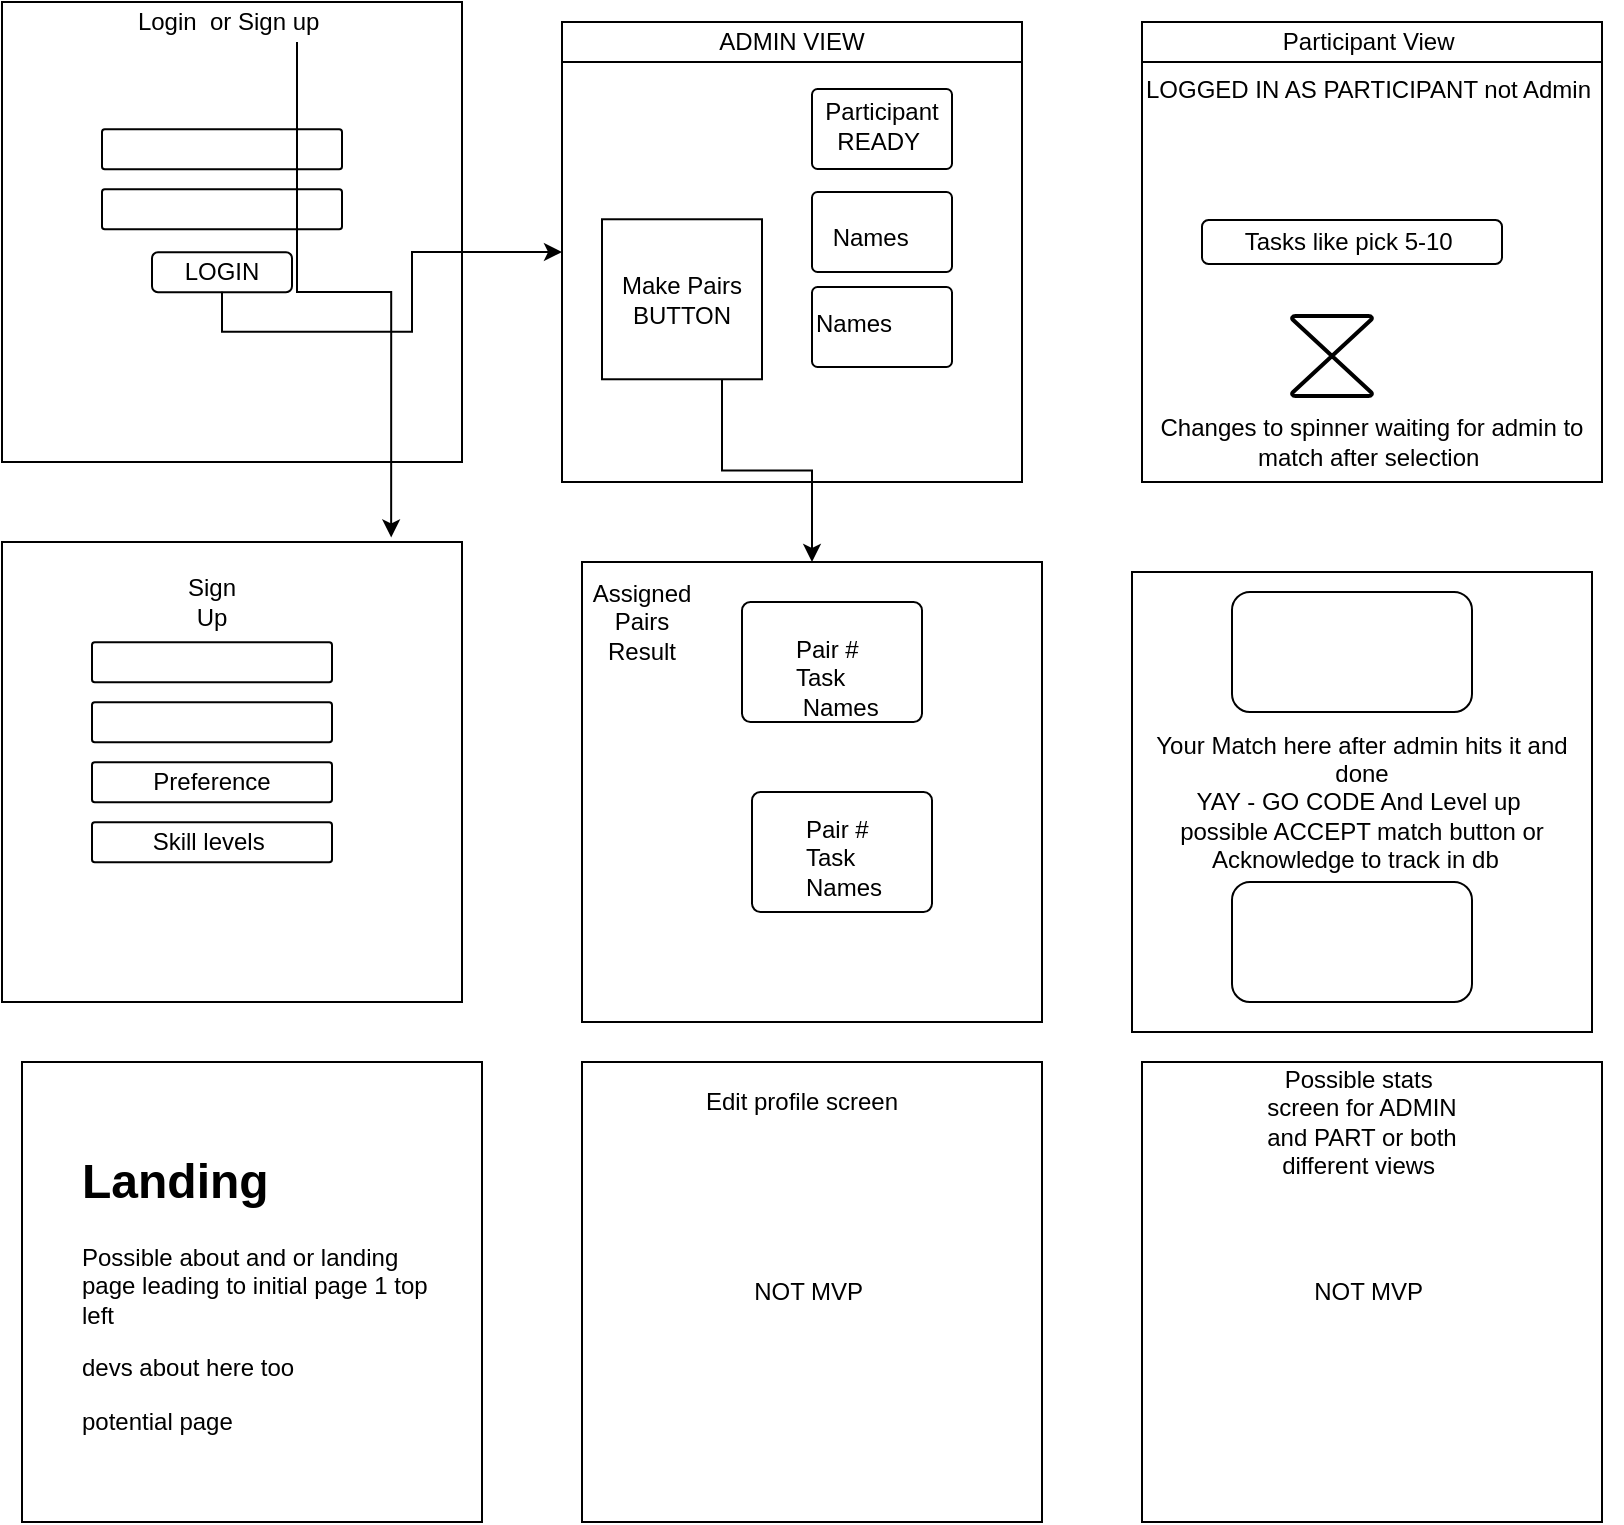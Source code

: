 <mxfile version="10.6.7" type="github"><diagram id="H5_j00DbunzzySmay2-O" name="Page-1"><mxGraphModel dx="1223" dy="737" grid="1" gridSize="10" guides="1" tooltips="1" connect="1" arrows="1" fold="1" page="1" pageScale="1" pageWidth="850" pageHeight="1100" math="0" shadow="0"><root><mxCell id="0"/><mxCell id="1" parent="0"/><mxCell id="ifyUYNoSUh5LTBNtaU2I-1" value="" style="whiteSpace=wrap;html=1;aspect=fixed;" vertex="1" parent="1"><mxGeometry x="20" y="20" width="230" height="230" as="geometry"/></mxCell><mxCell id="ifyUYNoSUh5LTBNtaU2I-2" value="NOT MVP&amp;nbsp;" style="whiteSpace=wrap;html=1;aspect=fixed;" vertex="1" parent="1"><mxGeometry x="310" y="550" width="230" height="230" as="geometry"/></mxCell><mxCell id="ifyUYNoSUh5LTBNtaU2I-3" value="" style="whiteSpace=wrap;html=1;aspect=fixed;" vertex="1" parent="1"><mxGeometry x="30" y="550" width="230" height="230" as="geometry"/></mxCell><mxCell id="ifyUYNoSUh5LTBNtaU2I-4" value="" style="whiteSpace=wrap;html=1;aspect=fixed;" vertex="1" parent="1"><mxGeometry x="310" y="300" width="230" height="230" as="geometry"/></mxCell><mxCell id="ifyUYNoSUh5LTBNtaU2I-5" value="" style="whiteSpace=wrap;html=1;aspect=fixed;" vertex="1" parent="1"><mxGeometry x="20" y="290" width="230" height="230" as="geometry"/></mxCell><mxCell id="ifyUYNoSUh5LTBNtaU2I-6" value="" style="whiteSpace=wrap;html=1;aspect=fixed;" vertex="1" parent="1"><mxGeometry x="300" y="30" width="230" height="230" as="geometry"/></mxCell><mxCell id="ifyUYNoSUh5LTBNtaU2I-7" value="" style="whiteSpace=wrap;html=1;aspect=fixed;" vertex="1" parent="1"><mxGeometry x="590" y="30" width="230" height="230" as="geometry"/></mxCell><mxCell id="ifyUYNoSUh5LTBNtaU2I-8" value="" style="rounded=1;whiteSpace=wrap;html=1;arcSize=7;" vertex="1" parent="1"><mxGeometry x="70" y="83.636" width="120" height="20" as="geometry"/></mxCell><mxCell id="ifyUYNoSUh5LTBNtaU2I-9" value="" style="rounded=1;whiteSpace=wrap;html=1;arcSize=7;" vertex="1" parent="1"><mxGeometry x="425" y="63.5" width="70" height="40" as="geometry"/></mxCell><mxCell id="ifyUYNoSUh5LTBNtaU2I-10" value="" style="rounded=1;whiteSpace=wrap;html=1;arcSize=7;" vertex="1" parent="1"><mxGeometry x="70" y="113.636" width="120" height="20" as="geometry"/></mxCell><mxCell id="ifyUYNoSUh5LTBNtaU2I-11" value="Skill levels&amp;nbsp;" style="rounded=1;whiteSpace=wrap;html=1;arcSize=7;" vertex="1" parent="1"><mxGeometry x="65" y="430.136" width="120" height="20" as="geometry"/></mxCell><mxCell id="ifyUYNoSUh5LTBNtaU2I-12" value="Preference" style="rounded=1;whiteSpace=wrap;html=1;arcSize=7;" vertex="1" parent="1"><mxGeometry x="65" y="400.136" width="120" height="20" as="geometry"/></mxCell><mxCell id="ifyUYNoSUh5LTBNtaU2I-13" value="" style="rounded=1;whiteSpace=wrap;html=1;arcSize=7;" vertex="1" parent="1"><mxGeometry x="65" y="370.136" width="120" height="20" as="geometry"/></mxCell><mxCell id="ifyUYNoSUh5LTBNtaU2I-14" value="" style="rounded=1;whiteSpace=wrap;html=1;arcSize=7;" vertex="1" parent="1"><mxGeometry x="65" y="340.136" width="120" height="20" as="geometry"/></mxCell><mxCell id="ifyUYNoSUh5LTBNtaU2I-22" style="edgeStyle=orthogonalEdgeStyle;rounded=0;orthogonalLoop=1;jettySize=auto;html=1;exitX=0.75;exitY=1;exitDx=0;exitDy=0;entryX=0.846;entryY=-0.01;entryDx=0;entryDy=0;entryPerimeter=0;" edge="1" parent="1" source="ifyUYNoSUh5LTBNtaU2I-16" target="ifyUYNoSUh5LTBNtaU2I-5"><mxGeometry relative="1" as="geometry"/></mxCell><mxCell id="ifyUYNoSUh5LTBNtaU2I-16" value="Login&amp;nbsp; or Sign up&amp;nbsp;" style="text;html=1;strokeColor=none;fillColor=none;align=center;verticalAlign=middle;whiteSpace=wrap;rounded=0;" vertex="1" parent="1"><mxGeometry x="70" y="20" width="130" height="20" as="geometry"/></mxCell><mxCell id="ifyUYNoSUh5LTBNtaU2I-17" value="" style="rounded=1;whiteSpace=wrap;html=1;" vertex="1" parent="1"><mxGeometry x="95" y="145.091" width="70" height="20" as="geometry"/></mxCell><mxCell id="ifyUYNoSUh5LTBNtaU2I-18" value="ADMIN VIEW" style="rounded=0;whiteSpace=wrap;html=1;" vertex="1" parent="1"><mxGeometry x="300" y="30" width="230" height="20" as="geometry"/></mxCell><mxCell id="ifyUYNoSUh5LTBNtaU2I-19" value="Sign Up" style="text;html=1;strokeColor=none;fillColor=none;align=center;verticalAlign=middle;whiteSpace=wrap;rounded=0;" vertex="1" parent="1"><mxGeometry x="105" y="310" width="40" height="20" as="geometry"/></mxCell><mxCell id="ifyUYNoSUh5LTBNtaU2I-23" style="edgeStyle=orthogonalEdgeStyle;rounded=0;orthogonalLoop=1;jettySize=auto;html=1;exitX=0.5;exitY=1;exitDx=0;exitDy=0;" edge="1" parent="1" source="ifyUYNoSUh5LTBNtaU2I-20" target="ifyUYNoSUh5LTBNtaU2I-6"><mxGeometry relative="1" as="geometry"/></mxCell><mxCell id="ifyUYNoSUh5LTBNtaU2I-20" value="LOGIN" style="text;html=1;strokeColor=none;fillColor=none;align=center;verticalAlign=middle;whiteSpace=wrap;rounded=0;" vertex="1" parent="1"><mxGeometry x="110" y="144.909" width="40" height="20" as="geometry"/></mxCell><mxCell id="ifyUYNoSUh5LTBNtaU2I-24" value="Participant READY&amp;nbsp;&lt;br&gt;" style="text;html=1;strokeColor=none;fillColor=none;align=center;verticalAlign=middle;whiteSpace=wrap;rounded=0;" vertex="1" parent="1"><mxGeometry x="440" y="70" width="40" height="23" as="geometry"/></mxCell><mxCell id="ifyUYNoSUh5LTBNtaU2I-30" value="" style="rounded=1;whiteSpace=wrap;html=1;arcSize=7;" vertex="1" parent="1"><mxGeometry x="425" y="115" width="70" height="40" as="geometry"/></mxCell><mxCell id="ifyUYNoSUh5LTBNtaU2I-31" value="" style="rounded=1;whiteSpace=wrap;html=1;arcSize=7;" vertex="1" parent="1"><mxGeometry x="390" y="320" width="90" height="60" as="geometry"/></mxCell><mxCell id="ifyUYNoSUh5LTBNtaU2I-32" value="" style="rounded=1;whiteSpace=wrap;html=1;arcSize=7;" vertex="1" parent="1"><mxGeometry x="425" y="162.5" width="70" height="40" as="geometry"/></mxCell><mxCell id="ifyUYNoSUh5LTBNtaU2I-35" value="&amp;nbsp;Names" style="text;html=1;" vertex="1" parent="1"><mxGeometry x="430" y="123.5" width="100" height="30" as="geometry"/></mxCell><mxCell id="ifyUYNoSUh5LTBNtaU2I-36" value="Names" style="text;html=1;" vertex="1" parent="1"><mxGeometry x="425" y="167" width="100" height="30" as="geometry"/></mxCell><mxCell id="ifyUYNoSUh5LTBNtaU2I-37" value="Pair #&lt;br&gt;Task&amp;nbsp;&lt;br&gt;&amp;nbsp;Names" style="text;html=1;" vertex="1" parent="1"><mxGeometry x="415" y="330" width="85" height="30" as="geometry"/></mxCell><mxCell id="ifyUYNoSUh5LTBNtaU2I-44" style="edgeStyle=orthogonalEdgeStyle;rounded=0;orthogonalLoop=1;jettySize=auto;html=1;exitX=0.75;exitY=1;exitDx=0;exitDy=0;" edge="1" parent="1" source="ifyUYNoSUh5LTBNtaU2I-38" target="ifyUYNoSUh5LTBNtaU2I-4"><mxGeometry relative="1" as="geometry"/></mxCell><mxCell id="ifyUYNoSUh5LTBNtaU2I-38" value="Make Pairs BUTTON" style="whiteSpace=wrap;html=1;aspect=fixed;" vertex="1" parent="1"><mxGeometry x="320" y="128.636" width="80" height="80" as="geometry"/></mxCell><mxCell id="ifyUYNoSUh5LTBNtaU2I-40" value="Participant View&amp;nbsp;" style="rounded=0;whiteSpace=wrap;html=1;" vertex="1" parent="1"><mxGeometry x="590" y="30" width="230" height="20" as="geometry"/></mxCell><mxCell id="ifyUYNoSUh5LTBNtaU2I-41" value="" style="rounded=1;whiteSpace=wrap;html=1;arcSize=7;" vertex="1" parent="1"><mxGeometry x="395" y="415" width="90" height="60" as="geometry"/></mxCell><mxCell id="ifyUYNoSUh5LTBNtaU2I-42" value="Pair # &lt;br&gt;Task&amp;nbsp;&amp;nbsp;&lt;br&gt;Names" style="text;html=1;" vertex="1" parent="1"><mxGeometry x="420" y="420" width="130" height="30" as="geometry"/></mxCell><mxCell id="ifyUYNoSUh5LTBNtaU2I-43" value="Assigned Pairs Result" style="text;html=1;strokeColor=none;fillColor=none;align=center;verticalAlign=middle;whiteSpace=wrap;rounded=0;" vertex="1" parent="1"><mxGeometry x="320" y="320" width="40" height="20" as="geometry"/></mxCell><mxCell id="ifyUYNoSUh5LTBNtaU2I-46" value="LOGGED IN AS PARTICIPANT not Admin&amp;nbsp;" style="text;html=1;resizable=0;points=[];autosize=1;align=left;verticalAlign=top;spacingTop=-4;" vertex="1" parent="1"><mxGeometry x="590" y="53.5" width="240" height="20" as="geometry"/></mxCell><mxCell id="ifyUYNoSUh5LTBNtaU2I-47" value="Tasks like pick 5-10&amp;nbsp;" style="rounded=1;whiteSpace=wrap;html=1;" vertex="1" parent="1"><mxGeometry x="620" y="129" width="150" height="22" as="geometry"/></mxCell><mxCell id="ifyUYNoSUh5LTBNtaU2I-48" value="Edit profile screen" style="text;html=1;strokeColor=none;fillColor=none;align=center;verticalAlign=middle;whiteSpace=wrap;rounded=0;" vertex="1" parent="1"><mxGeometry x="365" y="560" width="110" height="20" as="geometry"/></mxCell><mxCell id="ifyUYNoSUh5LTBNtaU2I-49" value="&lt;h1&gt;Landing&lt;/h1&gt;&lt;p&gt;Possible about and or landing&amp;nbsp; page leading to initial page 1 top left&amp;nbsp;&lt;/p&gt;&lt;p&gt;&lt;span&gt;devs about here too&amp;nbsp;&lt;/span&gt;&lt;/p&gt;&lt;p&gt;&lt;span&gt;potential page&lt;/span&gt;&lt;br&gt;&lt;/p&gt;" style="text;html=1;strokeColor=none;fillColor=none;spacing=5;spacingTop=-20;whiteSpace=wrap;overflow=hidden;rounded=0;" vertex="1" parent="1"><mxGeometry x="55" y="590" width="190" height="160" as="geometry"/></mxCell><mxCell id="ifyUYNoSUh5LTBNtaU2I-51" value="" style="verticalLabelPosition=bottom;verticalAlign=top;html=1;strokeWidth=2;shape=mxgraph.flowchart.collate;" vertex="1" parent="1"><mxGeometry x="665" y="177" width="40" height="40" as="geometry"/></mxCell><mxCell id="ifyUYNoSUh5LTBNtaU2I-52" value="Changes to spinner waiting for admin to match after selection&amp;nbsp;" style="text;html=1;strokeColor=none;fillColor=none;align=center;verticalAlign=middle;whiteSpace=wrap;rounded=0;" vertex="1" parent="1"><mxGeometry x="595" y="230" width="220" height="20" as="geometry"/></mxCell><mxCell id="ifyUYNoSUh5LTBNtaU2I-53" value="Your Match here after admin hits it and done&lt;br&gt;YAY - GO CODE And Level up&amp;nbsp;&lt;br&gt;possible ACCEPT match button or Acknowledge to track in db&amp;nbsp;&amp;nbsp;&lt;br&gt;" style="whiteSpace=wrap;html=1;aspect=fixed;" vertex="1" parent="1"><mxGeometry x="585" y="305" width="230" height="230" as="geometry"/></mxCell><mxCell id="ifyUYNoSUh5LTBNtaU2I-54" value="" style="rounded=1;whiteSpace=wrap;html=1;" vertex="1" parent="1"><mxGeometry x="635" y="315" width="120" height="60" as="geometry"/></mxCell><mxCell id="ifyUYNoSUh5LTBNtaU2I-55" value="" style="rounded=1;whiteSpace=wrap;html=1;" vertex="1" parent="1"><mxGeometry x="635" y="460" width="120" height="60" as="geometry"/></mxCell><mxCell id="ifyUYNoSUh5LTBNtaU2I-57" value="NOT MVP&amp;nbsp;" style="whiteSpace=wrap;html=1;aspect=fixed;" vertex="1" parent="1"><mxGeometry x="590" y="550" width="230" height="230" as="geometry"/></mxCell><mxCell id="ifyUYNoSUh5LTBNtaU2I-58" value="Possible stats&amp;nbsp; screen for ADMIN and PART or both different views&amp;nbsp;" style="text;html=1;strokeColor=none;fillColor=none;align=center;verticalAlign=middle;whiteSpace=wrap;rounded=0;" vertex="1" parent="1"><mxGeometry x="645" y="570" width="110" height="20" as="geometry"/></mxCell></root></mxGraphModel></diagram></mxfile>